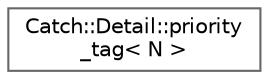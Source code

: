 digraph "Graphical Class Hierarchy"
{
 // LATEX_PDF_SIZE
  bgcolor="transparent";
  edge [fontname=Helvetica,fontsize=10,labelfontname=Helvetica,labelfontsize=10];
  node [fontname=Helvetica,fontsize=10,shape=box,height=0.2,width=0.4];
  rankdir="LR";
  Node0 [id="Node000000",label="Catch::Detail::priority\l_tag\< N \>",height=0.2,width=0.4,color="grey40", fillcolor="white", style="filled",URL="$structCatch_1_1Detail_1_1priority__tag.html",tooltip=" "];
}
